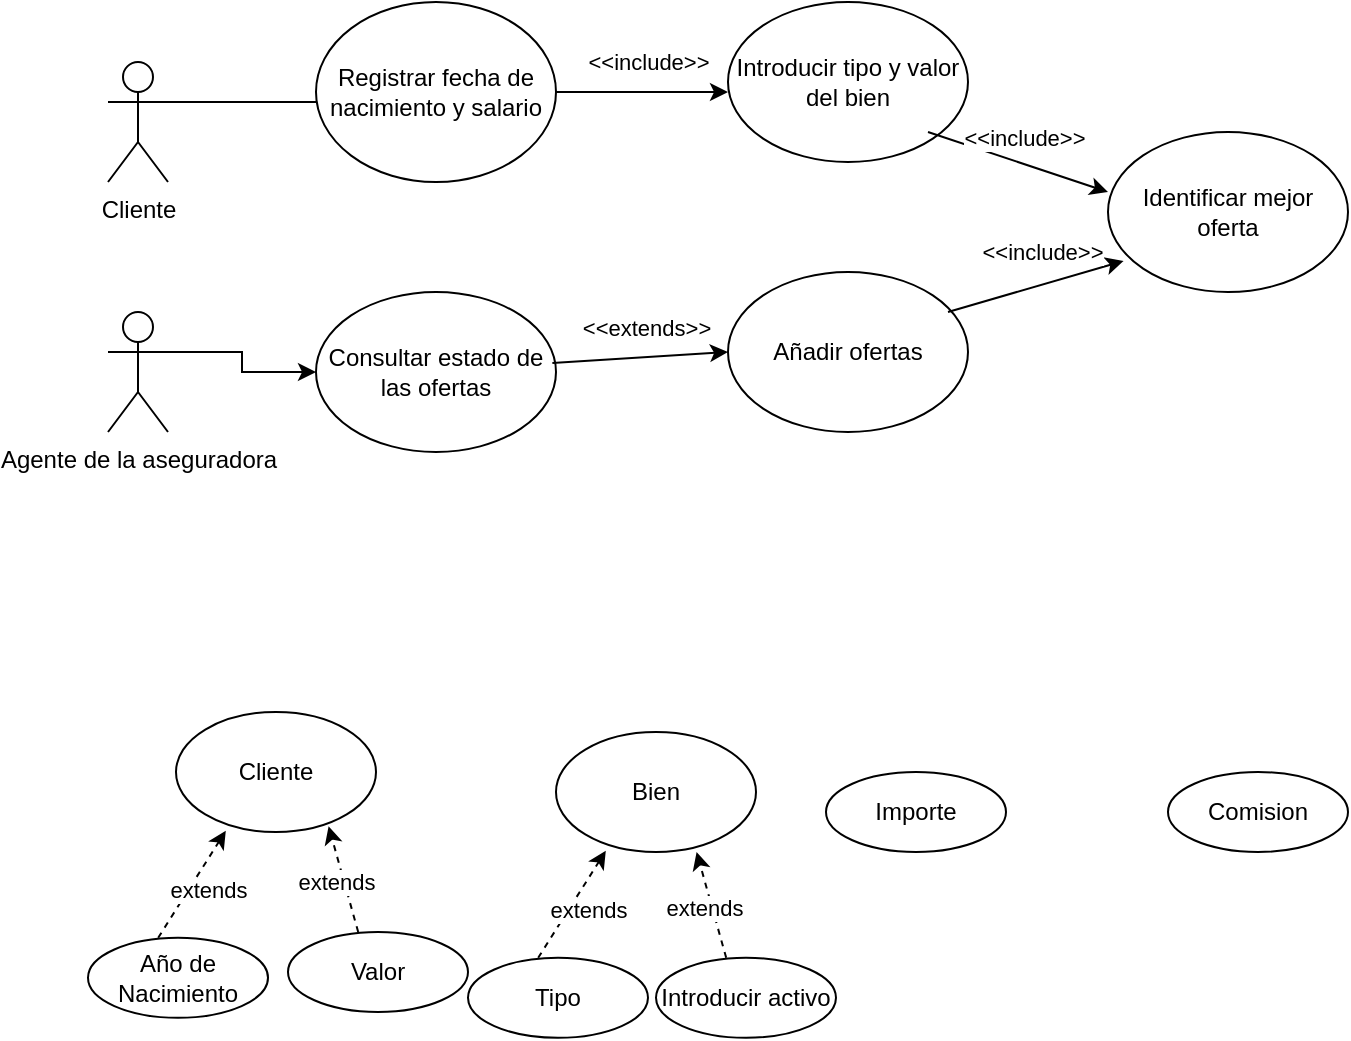 <mxfile version="15.7.3" type="device"><diagram id="bIuq8dr1kDf-CdBmQVW-" name="Página-1"><mxGraphModel dx="460" dy="874" grid="1" gridSize="10" guides="1" tooltips="1" connect="1" arrows="1" fold="1" page="1" pageScale="1" pageWidth="827" pageHeight="1169" math="0" shadow="0"><root><mxCell id="0"/><mxCell id="1" parent="0"/><mxCell id="lbVk_K1w48ZWBTn86pcz-1" value="Cliente" style="shape=umlActor;verticalLabelPosition=bottom;verticalAlign=top;html=1;outlineConnect=0;" vertex="1" parent="1"><mxGeometry x="120" y="730" width="30" height="60" as="geometry"/></mxCell><mxCell id="lbVk_K1w48ZWBTn86pcz-2" value="Bien" style="ellipse;whiteSpace=wrap;html=1;" vertex="1" parent="1"><mxGeometry x="344" y="1065" width="100" height="60" as="geometry"/></mxCell><mxCell id="lbVk_K1w48ZWBTn86pcz-3" value="" style="endArrow=classic;html=1;rounded=0;exitX=0.39;exitY=-0.036;exitDx=0;exitDy=0;exitPerimeter=0;dashed=1;entryX=0.763;entryY=0.952;entryDx=0;entryDy=0;entryPerimeter=0;" edge="1" parent="1"><mxGeometry width="50" height="50" relative="1" as="geometry"><mxPoint x="429.1" y="1177.88" as="sourcePoint"/><mxPoint x="414.3" y="1125" as="targetPoint"/></mxGeometry></mxCell><mxCell id="lbVk_K1w48ZWBTn86pcz-4" value="extends" style="edgeLabel;html=1;align=center;verticalAlign=middle;resizable=0;points=[];" vertex="1" connectable="0" parent="lbVk_K1w48ZWBTn86pcz-3"><mxGeometry x="0.448" y="-2" relative="1" as="geometry"><mxPoint x="-2" y="14" as="offset"/></mxGeometry></mxCell><mxCell id="lbVk_K1w48ZWBTn86pcz-6" value="Introducir activo" style="ellipse;whiteSpace=wrap;html=1;" vertex="1" parent="1"><mxGeometry x="394" y="1177.88" width="90" height="40" as="geometry"/></mxCell><mxCell id="lbVk_K1w48ZWBTn86pcz-10" value="" style="endArrow=classic;html=1;rounded=0;exitX=0.39;exitY=-0.036;exitDx=0;exitDy=0;exitPerimeter=0;dashed=1;entryX=0.249;entryY=0.99;entryDx=0;entryDy=0;entryPerimeter=0;" edge="1" parent="1" target="lbVk_K1w48ZWBTn86pcz-2"><mxGeometry width="50" height="50" relative="1" as="geometry"><mxPoint x="335.1" y="1177.88" as="sourcePoint"/><mxPoint x="320.3" y="1125" as="targetPoint"/></mxGeometry></mxCell><mxCell id="lbVk_K1w48ZWBTn86pcz-11" value="extends" style="edgeLabel;html=1;align=center;verticalAlign=middle;resizable=0;points=[];" vertex="1" connectable="0" parent="lbVk_K1w48ZWBTn86pcz-10"><mxGeometry x="0.448" y="-2" relative="1" as="geometry"><mxPoint x="-2" y="14" as="offset"/></mxGeometry></mxCell><mxCell id="lbVk_K1w48ZWBTn86pcz-12" value="Tipo" style="ellipse;whiteSpace=wrap;html=1;" vertex="1" parent="1"><mxGeometry x="300" y="1177.88" width="90" height="40" as="geometry"/></mxCell><mxCell id="lbVk_K1w48ZWBTn86pcz-13" value="" style="endArrow=none;html=1;rounded=0;exitX=1;exitY=0.333;exitDx=0;exitDy=0;exitPerimeter=0;" edge="1" parent="1" source="lbVk_K1w48ZWBTn86pcz-1"><mxGeometry width="50" height="50" relative="1" as="geometry"><mxPoint x="250" y="865" as="sourcePoint"/><mxPoint x="240" y="750" as="targetPoint"/></mxGeometry></mxCell><mxCell id="lbVk_K1w48ZWBTn86pcz-15" value="Añadir ofertas" style="ellipse;whiteSpace=wrap;html=1;" vertex="1" parent="1"><mxGeometry x="430" y="835" width="120" height="80" as="geometry"/></mxCell><mxCell id="lbVk_K1w48ZWBTn86pcz-19" value="Comision" style="ellipse;whiteSpace=wrap;html=1;" vertex="1" parent="1"><mxGeometry x="650" y="1085" width="90" height="40" as="geometry"/></mxCell><mxCell id="lbVk_K1w48ZWBTn86pcz-22" value="Importe" style="ellipse;whiteSpace=wrap;html=1;" vertex="1" parent="1"><mxGeometry x="479" y="1085" width="90" height="40" as="geometry"/></mxCell><mxCell id="lbVk_K1w48ZWBTn86pcz-24" value="Registrar fecha de nacimiento y salario" style="ellipse;whiteSpace=wrap;html=1;" vertex="1" parent="1"><mxGeometry x="224" y="700" width="120" height="90" as="geometry"/></mxCell><mxCell id="lbVk_K1w48ZWBTn86pcz-25" value="Cliente" style="ellipse;whiteSpace=wrap;html=1;" vertex="1" parent="1"><mxGeometry x="154" y="1055" width="100" height="60" as="geometry"/></mxCell><mxCell id="lbVk_K1w48ZWBTn86pcz-26" value="" style="endArrow=classic;html=1;rounded=0;exitX=0.39;exitY=-0.036;exitDx=0;exitDy=0;exitPerimeter=0;dashed=1;entryX=0.763;entryY=0.952;entryDx=0;entryDy=0;entryPerimeter=0;" edge="1" parent="1" target="lbVk_K1w48ZWBTn86pcz-25"><mxGeometry width="50" height="50" relative="1" as="geometry"><mxPoint x="245.1" y="1165" as="sourcePoint"/><mxPoint x="230" y="1118.44" as="targetPoint"/></mxGeometry></mxCell><mxCell id="lbVk_K1w48ZWBTn86pcz-27" value="extends" style="edgeLabel;html=1;align=center;verticalAlign=middle;resizable=0;points=[];" vertex="1" connectable="0" parent="lbVk_K1w48ZWBTn86pcz-26"><mxGeometry x="0.448" y="-2" relative="1" as="geometry"><mxPoint x="-2" y="14" as="offset"/></mxGeometry></mxCell><mxCell id="lbVk_K1w48ZWBTn86pcz-28" value="Valor" style="ellipse;whiteSpace=wrap;html=1;" vertex="1" parent="1"><mxGeometry x="210" y="1165" width="90" height="40" as="geometry"/></mxCell><mxCell id="lbVk_K1w48ZWBTn86pcz-29" value="" style="endArrow=classic;html=1;rounded=0;exitX=0.39;exitY=-0.036;exitDx=0;exitDy=0;exitPerimeter=0;dashed=1;entryX=0.249;entryY=0.99;entryDx=0;entryDy=0;entryPerimeter=0;" edge="1" parent="1" target="lbVk_K1w48ZWBTn86pcz-25"><mxGeometry width="50" height="50" relative="1" as="geometry"><mxPoint x="145.1" y="1167.88" as="sourcePoint"/><mxPoint x="130.3" y="1115" as="targetPoint"/></mxGeometry></mxCell><mxCell id="lbVk_K1w48ZWBTn86pcz-30" value="extends" style="edgeLabel;html=1;align=center;verticalAlign=middle;resizable=0;points=[];" vertex="1" connectable="0" parent="lbVk_K1w48ZWBTn86pcz-29"><mxGeometry x="0.448" y="-2" relative="1" as="geometry"><mxPoint x="-2" y="14" as="offset"/></mxGeometry></mxCell><mxCell id="lbVk_K1w48ZWBTn86pcz-31" value="Año de Nacimiento" style="ellipse;whiteSpace=wrap;html=1;" vertex="1" parent="1"><mxGeometry x="110" y="1167.88" width="90" height="40" as="geometry"/></mxCell><mxCell id="lbVk_K1w48ZWBTn86pcz-37" value="" style="endArrow=classic;html=1;rounded=0;exitX=1;exitY=0.5;exitDx=0;exitDy=0;" edge="1" parent="1" source="lbVk_K1w48ZWBTn86pcz-24"><mxGeometry width="50" height="50" relative="1" as="geometry"><mxPoint x="410" y="695" as="sourcePoint"/><mxPoint x="430" y="745" as="targetPoint"/></mxGeometry></mxCell><mxCell id="lbVk_K1w48ZWBTn86pcz-40" value="&amp;lt;&amp;lt;include&amp;gt;&amp;gt;" style="edgeLabel;html=1;align=center;verticalAlign=middle;resizable=0;points=[];" vertex="1" connectable="0" parent="lbVk_K1w48ZWBTn86pcz-37"><mxGeometry x="0.164" relative="1" as="geometry"><mxPoint x="-4" y="-15" as="offset"/></mxGeometry></mxCell><mxCell id="lbVk_K1w48ZWBTn86pcz-38" value="Introducir tipo y valor del bien" style="ellipse;whiteSpace=wrap;html=1;" vertex="1" parent="1"><mxGeometry x="430" y="700" width="120" height="80" as="geometry"/></mxCell><mxCell id="lbVk_K1w48ZWBTn86pcz-44" value="Identificar mejor oferta" style="ellipse;whiteSpace=wrap;html=1;" vertex="1" parent="1"><mxGeometry x="620" y="765" width="120" height="80" as="geometry"/></mxCell><mxCell id="lbVk_K1w48ZWBTn86pcz-47" value="" style="endArrow=classic;html=1;rounded=0;entryX=0;entryY=0.375;entryDx=0;entryDy=0;entryPerimeter=0;" edge="1" parent="1" target="lbVk_K1w48ZWBTn86pcz-44"><mxGeometry width="50" height="50" relative="1" as="geometry"><mxPoint x="530" y="765" as="sourcePoint"/><mxPoint x="440" y="755" as="targetPoint"/></mxGeometry></mxCell><mxCell id="lbVk_K1w48ZWBTn86pcz-48" value="&amp;lt;&amp;lt;include&amp;gt;&amp;gt;" style="edgeLabel;html=1;align=center;verticalAlign=middle;resizable=0;points=[];" vertex="1" connectable="0" parent="lbVk_K1w48ZWBTn86pcz-47"><mxGeometry x="0.164" relative="1" as="geometry"><mxPoint x="-4" y="-15" as="offset"/></mxGeometry></mxCell><mxCell id="lbVk_K1w48ZWBTn86pcz-49" value="" style="endArrow=classic;html=1;rounded=0;exitX=1;exitY=0.5;exitDx=0;exitDy=0;entryX=0.065;entryY=0.806;entryDx=0;entryDy=0;entryPerimeter=0;" edge="1" parent="1" target="lbVk_K1w48ZWBTn86pcz-44"><mxGeometry width="50" height="50" relative="1" as="geometry"><mxPoint x="540" y="855" as="sourcePoint"/><mxPoint x="626" y="855" as="targetPoint"/></mxGeometry></mxCell><mxCell id="lbVk_K1w48ZWBTn86pcz-50" value="&amp;lt;&amp;lt;include&amp;gt;&amp;gt;" style="edgeLabel;html=1;align=center;verticalAlign=middle;resizable=0;points=[];" vertex="1" connectable="0" parent="lbVk_K1w48ZWBTn86pcz-49"><mxGeometry x="0.164" relative="1" as="geometry"><mxPoint x="-4" y="-15" as="offset"/></mxGeometry></mxCell><mxCell id="lbVk_K1w48ZWBTn86pcz-58" style="edgeStyle=orthogonalEdgeStyle;rounded=0;orthogonalLoop=1;jettySize=auto;html=1;exitX=1;exitY=0.333;exitDx=0;exitDy=0;exitPerimeter=0;" edge="1" parent="1" source="lbVk_K1w48ZWBTn86pcz-51" target="lbVk_K1w48ZWBTn86pcz-56"><mxGeometry relative="1" as="geometry"/></mxCell><mxCell id="lbVk_K1w48ZWBTn86pcz-51" value="Agente de la aseguradora" style="shape=umlActor;verticalLabelPosition=bottom;verticalAlign=top;html=1;outlineConnect=0;" vertex="1" parent="1"><mxGeometry x="120" y="855" width="30" height="60" as="geometry"/></mxCell><mxCell id="lbVk_K1w48ZWBTn86pcz-56" value="Consultar estado de las ofertas" style="ellipse;whiteSpace=wrap;html=1;" vertex="1" parent="1"><mxGeometry x="224" y="845" width="120" height="80" as="geometry"/></mxCell><mxCell id="lbVk_K1w48ZWBTn86pcz-59" value="" style="endArrow=classic;html=1;rounded=0;exitX=1;exitY=0.5;exitDx=0;exitDy=0;entryX=0;entryY=0.5;entryDx=0;entryDy=0;" edge="1" parent="1" target="lbVk_K1w48ZWBTn86pcz-15"><mxGeometry width="50" height="50" relative="1" as="geometry"><mxPoint x="342.2" y="880.52" as="sourcePoint"/><mxPoint x="430.0" y="855" as="targetPoint"/></mxGeometry></mxCell><mxCell id="lbVk_K1w48ZWBTn86pcz-60" value="&amp;lt;&amp;lt;extends&amp;gt;&amp;gt;" style="edgeLabel;html=1;align=center;verticalAlign=middle;resizable=0;points=[];" vertex="1" connectable="0" parent="lbVk_K1w48ZWBTn86pcz-59"><mxGeometry x="0.164" relative="1" as="geometry"><mxPoint x="-4" y="-15" as="offset"/></mxGeometry></mxCell></root></mxGraphModel></diagram></mxfile>